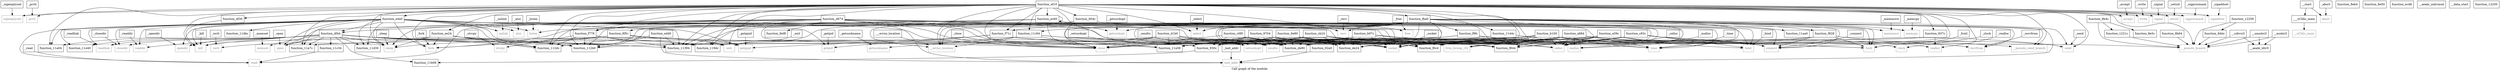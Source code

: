 digraph "Call graph of the module." {
  label="Call graph of the module.";
  node [shape=record];

  Node__sendto [label="{_sendto}"];
  Node__realloc [label="{_realloc}"];
  Node__fork [label="{_fork}"];
  Node____uClibc_main [label="{___uClibc_main}"];
  Node__memset [label="{_memset}"];
  Node_function_c0f0 [label="{function_c0f0}"];
  Node_function_8eb4 [label="{function_8eb4}"];
  Node__getppid [label="{_getppid}"];
  Node__time [label="{_time}"];
  Node__sigprocmask [label="{_sigprocmask}"];
  Node__opendir [label="{_opendir}"];
  Node__closedir [label="{_closedir}"];
  Node___start [label="{__start}"];
  Node_function_1144c [label="{function_1144c}"];
  Node__getsockopt [label="{_getsockopt}"];
  Node__listen [label="{_listen}"];
  Node_function_f844 [label="{function_f844}"];
  Node_function_8ef8 [label="{function_8ef8}"];
  Node____errno_location [label="{___errno_location}"];
  Node_function_112b0 [label="{function_112b0}"];
  Node__getsockname [label="{_getsockname}"];
  Node_function_c83c [label="{function_c83c}"];
  Node_function_8f5c [label="{function_8f5c}"];
  Node__fcntl [label="{_fcntl}"];
  Node_function_112dc [label="{function_112dc}"];
  Node_function_11a04 [label="{function_11a04}"];
  Node_function_cb24 [label="{function_cb24}"];
  Node__exit [label="{_exit}"];
  Node_function_904c [label="{function_904c}"];
  Node_function_11394 [label="{function_11394}"];
  Node_function_937c [label="{function_937c}"];
  Node_function_92a0 [label="{function_92a0}"];
  Node_function_ec60 [label="{function_ec60}"];
  Node_function_d1b0 [label="{function_d1b0}"];
  Node_function_8ddc [label="{function_8ddc}"];
  Node_function_930c [label="{function_930c}"];
  Node_function_edd0 [label="{function_edd0}"];
  Node__atoi [label="{_atoi}"];
  Node_function_d674 [label="{function_d674}"];
  Node__close [label="{_close}"];
  Node_function_9704 [label="{function_9704}"];
  Node_function_de24 [label="{function_de24}"];
  Node_function_ee24 [label="{function_ee24}"];
  Node_function_9e80 [label="{function_9e80}"];
  Node__open [label="{_open}"];
  Node_function_de80 [label="{function_de80}"];
  Node_function_8e50 [label="{function_8e50}"];
  Node_function_ef10 [label="{function_ef10}"];
  Node_function_a59c [label="{function_a59c}"];
  Node_function_f6c4 [label="{function_f6c4}"];
  Node_function_df30 [label="{function_df30}"];
  Node_function_f71c [label="{function_f71c}"];
  Node_function_119dc [label="{function_119dc}"];
  Node_function_fba0 [label="{function_fba0}"];
  Node__free [label="{_free}"];
  Node_function_a884 [label="{function_a884}"];
  Node_function_f928 [label="{function_f928}"];
  Node_function_df44 [label="{function_df44}"];
  Node_function_f778 [label="{function_f778}"];
  Node__clock [label="{_clock}"];
  Node_function_b100 [label="{function_b100}"];
  Node_function_8e5c [label="{function_8e5c}"];
  Node_function_e4e0 [label="{function_e4e0}"];
  Node_function_f9fc [label="{function_f9fc}"];
  Node_function_b97c [label="{function_b97c}"];
  Node_function_ec48 [label="{function_ec48}"];
  Node__setsid [label="{_setsid}"];
  Node_function_11aa0 [label="{function_11aa0}"];
  Node_function_11b08 [label="{function_11b08}"];
  Node_function_11a58 [label="{function_11a58}"];
  Node_sigemptyset [color="gray50", fontcolor="gray50", label="{sigemptyset}"];
  Node_memmove [color="gray50", fontcolor="gray50", label="{memmove}"];
  Node_getpid [color="gray50", fontcolor="gray50", label="{getpid}"];
  Node_prctl [color="gray50", fontcolor="gray50", label="{prctl}"];
  Node_memcpy [color="gray50", fontcolor="gray50", label="{memcpy}"];
  Node_readlink [color="gray50", fontcolor="gray50", label="{readlink}"];
  Node___aeabi_uidivmod [label="{__aeabi_uidivmod}"];
  Node___umodsi3 [label="{__umodsi3}"];
  Node___modsi3 [label="{__modsi3}"];
  Node___aeabi_ldiv0 [label="{__aeabi_ldiv0}"];
  Node_function_1221c [label="{function_1221c}"];
  Node_function_11a7c [label="{function_11a7c}"];
  Node_function_11c34 [label="{function_11c34}"];
  Node_function_11c94 [label="{function_11c94}"];
  Node_function_11dbc [label="{function_11dbc}"];
  Node_function_11e40 [label="{function_11e40}"];
  Node___udivsi3 [label="{__udivsi3}"];
  Node_function_11d30 [label="{function_11d30}"];
  Node_send [color="gray50", fontcolor="gray50", label="{send}"];
  Node_abort [color="gray50", fontcolor="gray50", label="{abort}"];
  Node_accept [color="gray50", fontcolor="gray50", label="{accept}"];
  Node_calloc [color="gray50", fontcolor="gray50", label="{calloc}"];
  Node_write [color="gray50", fontcolor="gray50", label="{write}"];
  Node_kill [color="gray50", fontcolor="gray50", label="{kill}"];
  Node_bind [color="gray50", fontcolor="gray50", label="{bind}"];
  Node_inet_addr [color="gray50", fontcolor="gray50", label="{inet_addr}"];
  Node_setsockopt [color="gray50", fontcolor="gray50", label="{setsockopt}"];
  Node_signal [color="gray50", fontcolor="gray50", label="{signal}"];
  Node_read [color="gray50", fontcolor="gray50", label="{read}"];
  Node_unlink [color="gray50", fontcolor="gray50", label="{unlink}"];
  Node_sendto [color="gray50", fontcolor="gray50", label="{sendto}"];
  Node_realloc [color="gray50", fontcolor="gray50", label="{realloc}"];
  Node_listen [color="gray50", fontcolor="gray50", label="{listen}"];
  Node_fork [color="gray50", fontcolor="gray50", label="{fork}"];
  Node___uClibc_main [color="gray50", fontcolor="gray50", label="{__uClibc_main}"];
  Node_memset [color="gray50", fontcolor="gray50", label="{memset}"];
  Node_getppid [color="gray50", fontcolor="gray50", label="{getppid}"];
  Node_time [color="gray50", fontcolor="gray50", label="{time}"];
  Node_opendir [color="gray50", fontcolor="gray50", label="{opendir}"];
  Node_getsockopt [color="gray50", fontcolor="gray50", label="{getsockopt}"];
  Node___errno_location [color="gray50", fontcolor="gray50", label="{__errno_location}"];
  Node_exit [color="gray50", fontcolor="gray50", label="{exit}"];
  Node_atoi [color="gray50", fontcolor="gray50", label="{atoi}"];
  Node_open [color="gray50", fontcolor="gray50", label="{open}"];
  Node_clock [color="gray50", fontcolor="gray50", label="{clock}"];
  Node_setsid [color="gray50", fontcolor="gray50", label="{setsid}"];
  Node_closedir [color="gray50", fontcolor="gray50", label="{closedir}"];
  Node_fcntl [color="gray50", fontcolor="gray50", label="{fcntl}"];
  Node_close [color="gray50", fontcolor="gray50", label="{close}"];
  Node_free [color="gray50", fontcolor="gray50", label="{free}"];
  Node_sigprocmask [color="gray50", fontcolor="gray50", label="{sigprocmask}"];
  Node_getsockname [color="gray50", fontcolor="gray50", label="{getsockname}"];
  Node___data_start [label="{__data_start}"];
  Node_llvm_bswap_i32 [color="gray50", fontcolor="gray50", label="{llvm_bswap_i32}"];
  Node_malloc [color="gray50", fontcolor="gray50", label="{malloc}"];
  Node_sleep [color="gray50", fontcolor="gray50", label="{sleep}"];
  Node_recvfrom [color="gray50", fontcolor="gray50", label="{recvfrom}"];
  Node_socket [color="gray50", fontcolor="gray50", label="{socket}"];
  Node_select [color="gray50", fontcolor="gray50", label="{select}"];
  Node_readdir [color="gray50", fontcolor="gray50", label="{readdir}"];
  Node_sigaddset [color="gray50", fontcolor="gray50", label="{sigaddset}"];
  Node_function_12250 [label="{function_12250}"];
  Node_function_12258 [label="{function_12258}"];
  Node_strcpy [color="gray50", fontcolor="gray50", label="{strcpy}"];
  Node_ioctl [color="gray50", fontcolor="gray50", label="{ioctl}"];
  Node_recv [color="gray50", fontcolor="gray50", label="{recv}"];
  Node_connect [color="gray50", fontcolor="gray50", label="{connect}"];
  Node___pseudo_branch [color="gray50", fontcolor="gray50", label="{__pseudo_branch}"];
  Node___pseudo_cond_branch [color="gray50", fontcolor="gray50", label="{__pseudo_cond_branch}"];
  Node_function_8b4c [label="{function_8b4c}"];
  Node_function_8b64 [label="{function_8b64}"];
  Node__strcpy [label="{_strcpy}"];
  Node__ioctl [label="{_ioctl}"];
  Node__recv [label="{_recv}"];
  Node__connect [label="{_connect}"];
  Node__sigemptyset [label="{_sigemptyset}"];
  Node__memmove [label="{_memmove}"];
  Node__getpid [label="{_getpid}"];
  Node__prctl [label="{_prctl}"];
  Node__memcpy [label="{_memcpy}"];
  Node__readlink [label="{_readlink}"];
  Node__malloc [label="{_malloc}"];
  Node__sleep [label="{_sleep}"];
  Node__recvfrom [label="{_recvfrom}"];
  Node__socket [label="{_socket}"];
  Node__select [label="{_select}"];
  Node__readdir [label="{_readdir}"];
  Node__sigaddset [label="{_sigaddset}"];
  Node__send [label="{_send}"];
  Node__abort [label="{_abort}"];
  Node__accept [label="{_accept}"];
  Node__calloc [label="{_calloc}"];
  Node__write [label="{_write}"];
  Node__kill [label="{_kill}"];
  Node__bind [label="{_bind}"];
  Node__inet_addr [label="{_inet_addr}"];
  Node__setsockopt [label="{_setsockopt}"];
  Node__signal [label="{_signal}"];
  Node__read [label="{_read}"];
  Node__unlink [label="{_unlink}"];
  Node__sendto -> Node_sendto;
  Node__realloc -> Node_realloc;
  Node__fork -> Node_fork;
  Node____uClibc_main -> Node___uClibc_main;
  Node__memset -> Node_memset;
  Node_function_c0f0 -> Node_function_92a0;
  Node_function_c0f0 -> Node_function_930c;
  Node_function_c0f0 -> Node_function_de24;
  Node_function_c0f0 -> Node_function_de80;
  Node_function_c0f0 -> Node_function_f6c4;
  Node_function_c0f0 -> Node_calloc;
  Node_function_c0f0 -> Node_setsockopt;
  Node_function_c0f0 -> Node_sendto;
  Node_function_c0f0 -> Node_close;
  Node_function_c0f0 -> Node_llvm_bswap_i32;
  Node_function_c0f0 -> Node_socket;
  Node__getppid -> Node_getppid;
  Node__time -> Node_time;
  Node__sigprocmask -> Node_sigprocmask;
  Node__opendir -> Node_opendir;
  Node__closedir -> Node_closedir;
  Node___start -> Node____uClibc_main;
  Node___start -> Node_abort;
  Node_function_1144c -> Node_function_11a58;
  Node_function_1144c -> Node_malloc;
  Node__getsockopt -> Node_getsockopt;
  Node__listen -> Node_listen;
  Node____errno_location -> Node___errno_location;
  Node__getsockname -> Node_getsockname;
  Node_function_c83c -> Node_function_f844;
  Node_function_c83c -> Node_function_930c;
  Node_function_c83c -> Node_function_f6c4;
  Node_function_c83c -> Node_send;
  Node_function_c83c -> Node_calloc;
  Node_function_c83c -> Node_bind;
  Node_function_c83c -> Node_llvm_bswap_i32;
  Node_function_c83c -> Node_socket;
  Node_function_c83c -> Node_connect;
  Node_function_8f5c -> Node_kill;
  Node_function_8f5c -> Node_fork;
  Node_function_8f5c -> Node_getppid;
  Node_function_8f5c -> Node_exit;
  Node_function_8f5c -> Node_sleep;
  Node_function_8f5c -> Node___pseudo_branch;
  Node__fcntl -> Node_fcntl;
  Node_function_cb24 -> Node_function_f844;
  Node_function_cb24 -> Node_function_930c;
  Node_function_cb24 -> Node_function_de24;
  Node_function_cb24 -> Node_function_de80;
  Node_function_cb24 -> Node_function_f6c4;
  Node_function_cb24 -> Node_calloc;
  Node_function_cb24 -> Node_setsockopt;
  Node_function_cb24 -> Node_sendto;
  Node_function_cb24 -> Node_close;
  Node_function_cb24 -> Node_llvm_bswap_i32;
  Node_function_cb24 -> Node_socket;
  Node__exit -> Node_exit;
  Node_function_904c -> Node_function_8f5c;
  Node_function_904c -> Node_function_11a58;
  Node_function_904c -> Node_calloc;
  Node_function_904c -> Node___errno_location;
  Node_function_904c -> Node_free;
  Node_function_904c -> Node___pseudo_cond_branch;
  Node_function_937c -> Node_calloc;
  Node_function_937c -> Node_realloc;
  Node_function_92a0 -> Node_inet_addr;
  Node_function_ec60 -> Node_function_ec60;
  Node_function_ec60 -> Node_function_df44;
  Node_function_ec60 -> Node_bind;
  Node_function_ec60 -> Node_setsockopt;
  Node_function_ec60 -> Node_listen;
  Node_function_ec60 -> Node___errno_location;
  Node_function_ec60 -> Node_fcntl;
  Node_function_ec60 -> Node_close;
  Node_function_ec60 -> Node_sleep;
  Node_function_ec60 -> Node_socket;
  Node_function_ec60 -> Node_connect;
  Node_function_d1b0 -> Node_function_112b0;
  Node_function_d1b0 -> Node_function_11394;
  Node_function_d1b0 -> Node_function_930c;
  Node_function_d1b0 -> Node_function_de24;
  Node_function_d1b0 -> Node_function_de80;
  Node_function_d1b0 -> Node_function_f6c4;
  Node_function_d1b0 -> Node_function_11a58;
  Node_function_d1b0 -> Node_calloc;
  Node_function_d1b0 -> Node_setsockopt;
  Node_function_d1b0 -> Node_sendto;
  Node_function_d1b0 -> Node_close;
  Node_function_d1b0 -> Node_llvm_bswap_i32;
  Node_function_d1b0 -> Node_socket;
  Node_function_8ddc -> Node___pseudo_branch;
  Node_function_930c -> Node_function_11b08;
  Node_function_edd0 -> Node_function_112b0;
  Node_function_edd0 -> Node_function_112dc;
  Node_function_edd0 -> Node_function_11394;
  Node_function_edd0 -> Node_inet_addr;
  Node__atoi -> Node_atoi;
  Node_function_d674 -> Node_function_8ef8;
  Node_function_d674 -> Node_function_112b0;
  Node_function_d674 -> Node_function_112dc;
  Node_function_d674 -> Node_function_11394;
  Node_function_d674 -> Node_function_930c;
  Node_function_d674 -> Node_function_de24;
  Node_function_d674 -> Node_function_de80;
  Node_function_d674 -> Node_function_f6c4;
  Node_function_d674 -> Node_function_119dc;
  Node_function_d674 -> Node_function_f778;
  Node_function_d674 -> Node_function_11a58;
  Node_function_d674 -> Node_function_11d30;
  Node_function_d674 -> Node_calloc;
  Node_function_d674 -> Node_inet_addr;
  Node_function_d674 -> Node_setsockopt;
  Node_function_d674 -> Node_read;
  Node_function_d674 -> Node_sendto;
  Node_function_d674 -> Node_open;
  Node_function_d674 -> Node_close;
  Node_function_d674 -> Node_socket;
  Node__close -> Node_close;
  Node_function_9704 -> Node_function_f844;
  Node_function_9704 -> Node_function_930c;
  Node_function_9704 -> Node_function_de24;
  Node_function_9704 -> Node_function_de80;
  Node_function_9704 -> Node_function_f6c4;
  Node_function_9704 -> Node_function_11a58;
  Node_function_9704 -> Node_calloc;
  Node_function_9704 -> Node_setsockopt;
  Node_function_9704 -> Node_sendto;
  Node_function_9704 -> Node_close;
  Node_function_9704 -> Node_llvm_bswap_i32;
  Node_function_9704 -> Node_socket;
  Node_function_ee24 -> Node_function_112b0;
  Node_function_ee24 -> Node_function_112dc;
  Node_function_ee24 -> Node_function_11394;
  Node_function_ee24 -> Node_fork;
  Node_function_ee24 -> Node_exit;
  Node_function_ee24 -> Node_open;
  Node_function_ee24 -> Node_sleep;
  Node_function_ee24 -> Node_ioctl;
  Node_function_9e80 -> Node_function_f844;
  Node_function_9e80 -> Node_function_930c;
  Node_function_9e80 -> Node_function_de24;
  Node_function_9e80 -> Node_function_de80;
  Node_function_9e80 -> Node_function_f6c4;
  Node_function_9e80 -> Node_calloc;
  Node_function_9e80 -> Node_setsockopt;
  Node_function_9e80 -> Node_sendto;
  Node_function_9e80 -> Node_close;
  Node_function_9e80 -> Node_llvm_bswap_i32;
  Node_function_9e80 -> Node_socket;
  Node__open -> Node_open;
  Node_function_ef10 -> Node_function_1144c;
  Node_function_ef10 -> Node_function_112b0;
  Node_function_ef10 -> Node_function_112dc;
  Node_function_ef10 -> Node_function_11a04;
  Node_function_ef10 -> Node_function_904c;
  Node_function_ef10 -> Node_function_11394;
  Node_function_ef10 -> Node_function_937c;
  Node_function_ef10 -> Node_function_ec60;
  Node_function_ef10 -> Node_function_ee24;
  Node_function_ef10 -> Node_function_f6c4;
  Node_function_ef10 -> Node_function_df30;
  Node_function_ef10 -> Node_function_f71c;
  Node_function_ef10 -> Node_function_119dc;
  Node_function_ef10 -> Node_function_fba0;
  Node_function_ef10 -> Node_function_f778;
  Node_function_ef10 -> Node_function_e4e0;
  Node_function_ef10 -> Node_sigemptyset;
  Node_function_ef10 -> Node_prctl;
  Node_function_ef10 -> Node_function_11a7c;
  Node_function_ef10 -> Node_function_11c94;
  Node_function_ef10 -> Node_send;
  Node_function_ef10 -> Node_accept;
  Node_function_ef10 -> Node_write;
  Node_function_ef10 -> Node_kill;
  Node_function_ef10 -> Node_signal;
  Node_function_ef10 -> Node_fork;
  Node_function_ef10 -> Node_getsockopt;
  Node_function_ef10 -> Node___errno_location;
  Node_function_ef10 -> Node_exit;
  Node_function_ef10 -> Node_setsid;
  Node_function_ef10 -> Node_fcntl;
  Node_function_ef10 -> Node_close;
  Node_function_ef10 -> Node_sigprocmask;
  Node_function_ef10 -> Node_sleep;
  Node_function_ef10 -> Node_socket;
  Node_function_ef10 -> Node_select;
  Node_function_ef10 -> Node_sigaddset;
  Node_function_ef10 -> Node_recv;
  Node_function_ef10 -> Node_connect;
  Node_function_ef10 -> Node___pseudo_branch;
  Node_function_ef10 -> Node___pseudo_cond_branch;
  Node_function_a59c -> Node_function_f844;
  Node_function_a59c -> Node_function_930c;
  Node_function_a59c -> Node_function_f6c4;
  Node_function_a59c -> Node_send;
  Node_function_a59c -> Node_calloc;
  Node_function_a59c -> Node_bind;
  Node_function_a59c -> Node_llvm_bswap_i32;
  Node_function_a59c -> Node_socket;
  Node_function_a59c -> Node_connect;
  Node_function_df30 -> Node_kill;
  Node_function_f71c -> Node_getpid;
  Node_function_f71c -> Node_getppid;
  Node_function_f71c -> Node_time;
  Node_function_f71c -> Node_clock;
  Node_function_fba0 -> Node_function_112b0;
  Node_function_fba0 -> Node_function_112dc;
  Node_function_fba0 -> Node_function_11394;
  Node_function_fba0 -> Node_function_de24;
  Node_function_fba0 -> Node_function_de80;
  Node_function_fba0 -> Node_function_f6c4;
  Node_function_fba0 -> Node_function_f71c;
  Node_function_fba0 -> Node_function_f928;
  Node_function_fba0 -> Node_function_f9fc;
  Node_function_fba0 -> Node_function_11aa0;
  Node_function_fba0 -> Node_memmove;
  Node_function_fba0 -> Node_memcpy;
  Node_function_fba0 -> Node_function_11c94;
  Node_function_fba0 -> Node_send;
  Node_function_fba0 -> Node_calloc;
  Node_function_fba0 -> Node_inet_addr;
  Node_function_fba0 -> Node_setsockopt;
  Node_function_fba0 -> Node_sendto;
  Node_function_fba0 -> Node_fork;
  Node_function_fba0 -> Node_time;
  Node_function_fba0 -> Node_getsockopt;
  Node_function_fba0 -> Node___errno_location;
  Node_function_fba0 -> Node_exit;
  Node_function_fba0 -> Node_fcntl;
  Node_function_fba0 -> Node_close;
  Node_function_fba0 -> Node_llvm_bswap_i32;
  Node_function_fba0 -> Node_recvfrom;
  Node_function_fba0 -> Node_socket;
  Node_function_fba0 -> Node_select;
  Node_function_fba0 -> Node_recv;
  Node_function_fba0 -> Node_connect;
  Node__free -> Node_free;
  Node_function_a884 -> Node_function_f844;
  Node_function_a884 -> Node_function_930c;
  Node_function_a884 -> Node_function_de24;
  Node_function_a884 -> Node_function_de80;
  Node_function_a884 -> Node_function_f6c4;
  Node_function_a884 -> Node_calloc;
  Node_function_a884 -> Node_setsockopt;
  Node_function_a884 -> Node_sendto;
  Node_function_a884 -> Node_time;
  Node_function_a884 -> Node_fcntl;
  Node_function_a884 -> Node_close;
  Node_function_a884 -> Node_llvm_bswap_i32;
  Node_function_a884 -> Node_malloc;
  Node_function_a884 -> Node_recvfrom;
  Node_function_a884 -> Node_socket;
  Node_function_a884 -> Node_connect;
  Node_function_f928 -> Node_function_11a7c;
  Node_function_f928 -> Node_fcntl;
  Node_function_f928 -> Node_socket;
  Node_function_f928 -> Node_connect;
  Node_function_f928 -> Node___pseudo_cond_branch;
  Node_function_df44 -> Node_function_112b0;
  Node_function_df44 -> Node_function_112dc;
  Node_function_df44 -> Node_function_11a04;
  Node_function_df44 -> Node_function_11394;
  Node_function_df44 -> Node_function_119dc;
  Node_function_df44 -> Node_function_11b08;
  Node_function_df44 -> Node_readlink;
  Node_function_df44 -> Node_function_11a7c;
  Node_function_df44 -> Node_function_11c34;
  Node_function_df44 -> Node_function_11e40;
  Node_function_df44 -> Node_function_11d30;
  Node_function_df44 -> Node_kill;
  Node_function_df44 -> Node_memset;
  Node_function_df44 -> Node_opendir;
  Node_function_df44 -> Node_open;
  Node_function_df44 -> Node_closedir;
  Node_function_df44 -> Node_close;
  Node_function_df44 -> Node_sleep;
  Node_function_df44 -> Node_readdir;
  Node_function_f778 -> Node_function_112b0;
  Node_function_f778 -> Node_function_112dc;
  Node_function_f778 -> Node_function_11394;
  Node_function_f778 -> Node_function_119dc;
  Node_function_f778 -> Node_strcpy;
  Node__clock -> Node_clock;
  Node_function_b100 -> Node_function_f844;
  Node_function_b100 -> Node_function_930c;
  Node_function_b100 -> Node_function_de24;
  Node_function_b100 -> Node_function_de80;
  Node_function_b100 -> Node_function_f6c4;
  Node_function_b100 -> Node_calloc;
  Node_function_b100 -> Node_setsockopt;
  Node_function_b100 -> Node_sendto;
  Node_function_b100 -> Node_time;
  Node_function_b100 -> Node_fcntl;
  Node_function_b100 -> Node_close;
  Node_function_b100 -> Node_llvm_bswap_i32;
  Node_function_b100 -> Node_malloc;
  Node_function_b100 -> Node_recvfrom;
  Node_function_b100 -> Node_socket;
  Node_function_b100 -> Node_connect;
  Node_function_e4e0 -> Node_function_112b0;
  Node_function_e4e0 -> Node_function_112dc;
  Node_function_e4e0 -> Node_function_11a04;
  Node_function_e4e0 -> Node_function_11394;
  Node_function_e4e0 -> Node_function_df44;
  Node_function_e4e0 -> Node_getpid;
  Node_function_e4e0 -> Node_readlink;
  Node_function_e4e0 -> Node_function_11a7c;
  Node_function_e4e0 -> Node_function_11dbc;
  Node_function_e4e0 -> Node_function_11e40;
  Node_function_e4e0 -> Node_function_11d30;
  Node_function_e4e0 -> Node_kill;
  Node_function_e4e0 -> Node_bind;
  Node_function_e4e0 -> Node_read;
  Node_function_e4e0 -> Node_unlink;
  Node_function_e4e0 -> Node_listen;
  Node_function_e4e0 -> Node_fork;
  Node_function_e4e0 -> Node_getppid;
  Node_function_e4e0 -> Node_time;
  Node_function_e4e0 -> Node_opendir;
  Node_function_e4e0 -> Node_atoi;
  Node_function_e4e0 -> Node_open;
  Node_function_e4e0 -> Node_closedir;
  Node_function_e4e0 -> Node_close;
  Node_function_e4e0 -> Node_malloc;
  Node_function_e4e0 -> Node_sleep;
  Node_function_e4e0 -> Node_socket;
  Node_function_e4e0 -> Node_readdir;
  Node_function_f9fc -> Node_function_119dc;
  Node_function_f9fc -> Node_function_11a58;
  Node_function_f9fc -> Node_realloc;
  Node_function_f9fc -> Node_malloc;
  Node_function_b97c -> Node_function_f844;
  Node_function_b97c -> Node_function_92a0;
  Node_function_b97c -> Node_function_930c;
  Node_function_b97c -> Node_function_de24;
  Node_function_b97c -> Node_function_de80;
  Node_function_b97c -> Node_function_f6c4;
  Node_function_b97c -> Node_calloc;
  Node_function_b97c -> Node_setsockopt;
  Node_function_b97c -> Node_sendto;
  Node_function_b97c -> Node_close;
  Node_function_b97c -> Node_llvm_bswap_i32;
  Node_function_b97c -> Node_socket;
  Node__setsid -> Node_setsid;
  Node___umodsi3 -> Node___aeabi_ldiv0;
  Node___umodsi3 -> Node___pseudo_branch;
  Node___modsi3 -> Node___aeabi_ldiv0;
  Node___modsi3 -> Node___pseudo_branch;
  Node_function_1221c -> Node___pseudo_branch;
  Node_function_11c34 -> Node_read;
  Node_function_11c94 -> Node___errno_location;
  Node_function_11c94 -> Node_close;
  Node_function_11c94 -> Node_getsockname;
  Node_function_11c94 -> Node_socket;
  Node_function_11c94 -> Node_connect;
  Node___udivsi3 -> Node___aeabi_ldiv0;
  Node___udivsi3 -> Node___pseudo_branch;
  Node_function_12258 -> Node_function_8ddc;
  Node_function_12258 -> Node___pseudo_branch;
  Node_function_8b4c -> Node_function_8e5c;
  Node_function_8b4c -> Node_function_1221c;
  Node_function_8b4c -> Node___pseudo_branch;
  Node_function_8b64 -> Node___pseudo_branch;
  Node__strcpy -> Node_strcpy;
  Node__ioctl -> Node_ioctl;
  Node__recv -> Node_recv;
  Node__connect -> Node_connect;
  Node__sigemptyset -> Node_sigemptyset;
  Node__memmove -> Node_memmove;
  Node__getpid -> Node_getpid;
  Node__prctl -> Node_prctl;
  Node__memcpy -> Node_memcpy;
  Node__readlink -> Node_readlink;
  Node__malloc -> Node_malloc;
  Node__sleep -> Node_sleep;
  Node__recvfrom -> Node_recvfrom;
  Node__socket -> Node_socket;
  Node__select -> Node_select;
  Node__readdir -> Node_readdir;
  Node__sigaddset -> Node_sigaddset;
  Node__send -> Node_send;
  Node__abort -> Node_abort;
  Node__accept -> Node_accept;
  Node__calloc -> Node_calloc;
  Node__write -> Node_write;
  Node__kill -> Node_kill;
  Node__bind -> Node_bind;
  Node__inet_addr -> Node_inet_addr;
  Node__setsockopt -> Node_setsockopt;
  Node__signal -> Node_signal;
  Node__read -> Node_read;
  Node__unlink -> Node_unlink;
}
